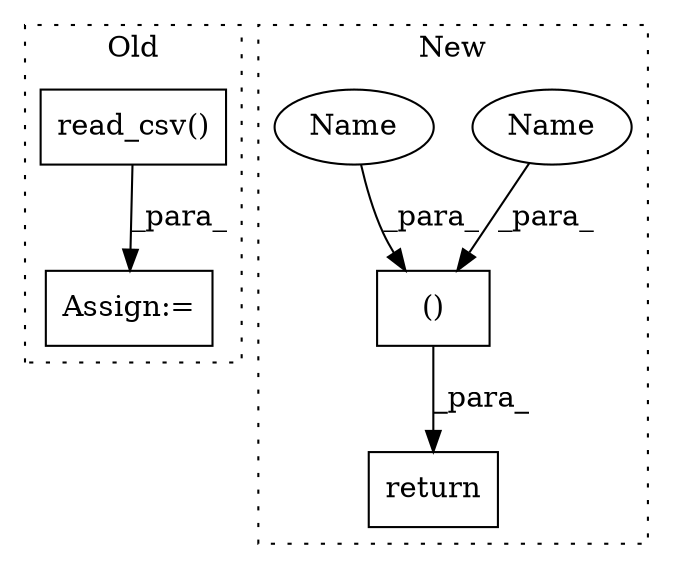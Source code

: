 digraph G {
subgraph cluster0 {
1 [label="read_csv()" a="75" s="1992,2017" l="12,1" shape="box"];
2 [label="Assign:=" a="68" s="1989" l="3" shape="box"];
label = "Old";
style="dotted";
}
subgraph cluster1 {
3 [label="()" a="54" s="2645" l="28" shape="box"];
4 [label="return" a="93" s="2627" l="7" shape="box"];
5 [label="Name" a="87" s="2647" l="9" shape="ellipse"];
6 [label="Name" a="87" s="2634" l="11" shape="ellipse"];
label = "New";
style="dotted";
}
1 -> 2 [label="_para_"];
3 -> 4 [label="_para_"];
5 -> 3 [label="_para_"];
6 -> 3 [label="_para_"];
}